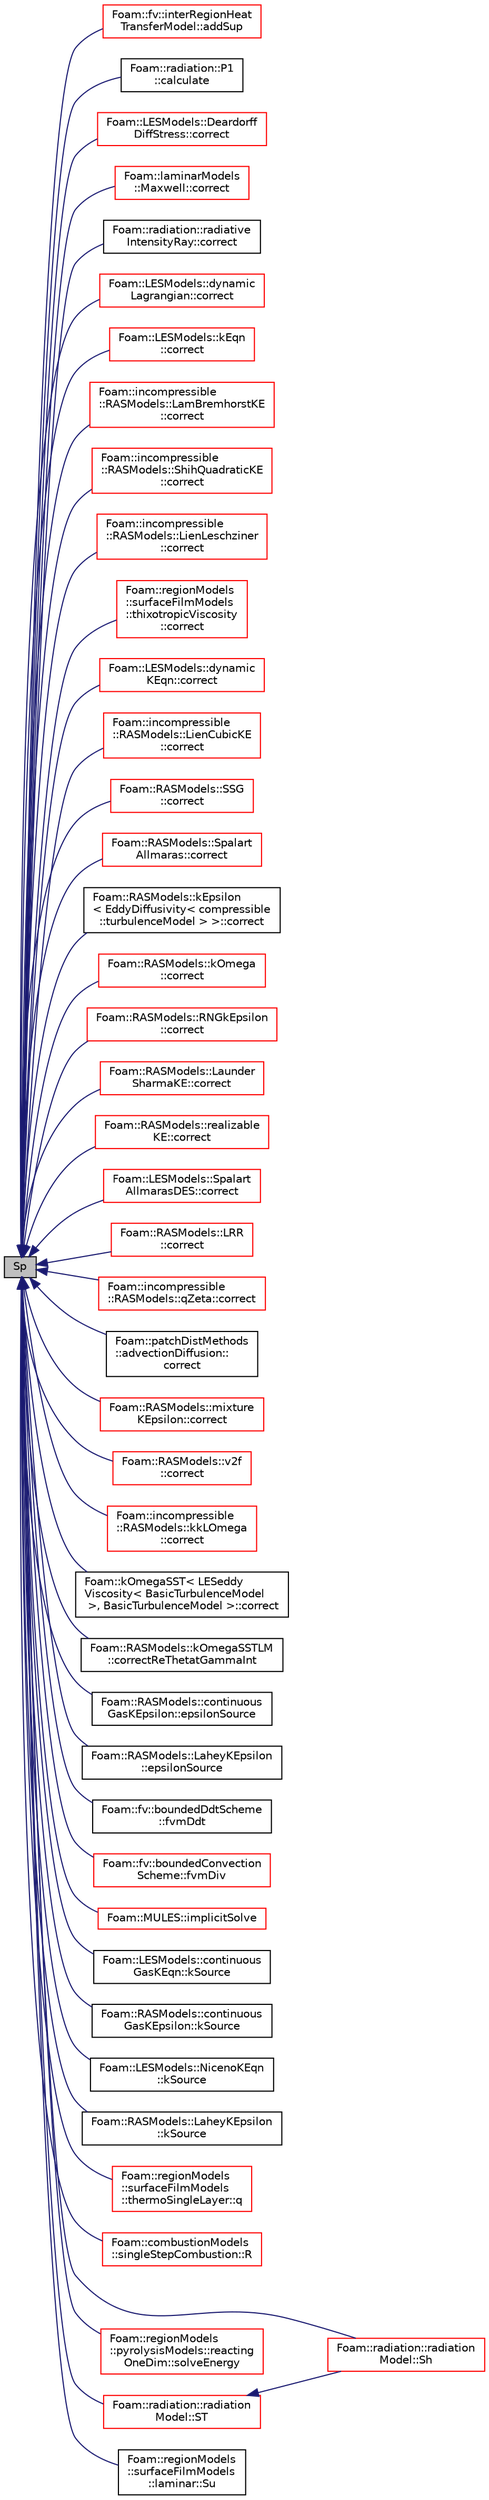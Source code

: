 digraph "Sp"
{
  bgcolor="transparent";
  edge [fontname="Helvetica",fontsize="10",labelfontname="Helvetica",labelfontsize="10"];
  node [fontname="Helvetica",fontsize="10",shape=record];
  rankdir="LR";
  Node1263 [label="Sp",height=0.2,width=0.4,color="black", fillcolor="grey75", style="filled", fontcolor="black"];
  Node1263 -> Node1264 [dir="back",color="midnightblue",fontsize="10",style="solid",fontname="Helvetica"];
  Node1264 [label="Foam::fv::interRegionHeat\lTransferModel::addSup",height=0.2,width=0.4,color="red",URL="$a24677.html#a6944ee16225e24c97df423c35d4cd199",tooltip="Source term to energy equation. "];
  Node1263 -> Node1266 [dir="back",color="midnightblue",fontsize="10",style="solid",fontname="Helvetica"];
  Node1266 [label="Foam::radiation::P1\l::calculate",height=0.2,width=0.4,color="black",URL="$a31373.html#afe1d8348c24e6589bc7c0b3f689316a7",tooltip="Solve radiation equation(s) "];
  Node1263 -> Node1267 [dir="back",color="midnightblue",fontsize="10",style="solid",fontname="Helvetica"];
  Node1267 [label="Foam::LESModels::Deardorff\lDiffStress::correct",height=0.2,width=0.4,color="red",URL="$a32205.html#a3ae44b28050c3aa494c1d8e18cf618c1",tooltip="Correct sub-grid stress, eddy-Viscosity and related properties. "];
  Node1263 -> Node1269 [dir="back",color="midnightblue",fontsize="10",style="solid",fontname="Helvetica"];
  Node1269 [label="Foam::laminarModels\l::Maxwell::correct",height=0.2,width=0.4,color="red",URL="$a32197.html#a3ae44b28050c3aa494c1d8e18cf618c1",tooltip="Solve the turbulence equations and correct eddy-Viscosity and. "];
  Node1263 -> Node1271 [dir="back",color="midnightblue",fontsize="10",style="solid",fontname="Helvetica"];
  Node1271 [label="Foam::radiation::radiative\lIntensityRay::correct",height=0.2,width=0.4,color="black",URL="$a31361.html#a5d8b5f2f9d4a9af38848bb31b74a2ddf",tooltip="Update radiative intensity on i direction. "];
  Node1263 -> Node1272 [dir="back",color="midnightblue",fontsize="10",style="solid",fontname="Helvetica"];
  Node1272 [label="Foam::LESModels::dynamic\lLagrangian::correct",height=0.2,width=0.4,color="red",URL="$a32213.html#a3ae44b28050c3aa494c1d8e18cf618c1",tooltip="Correct Eddy-Viscosity and related properties. "];
  Node1263 -> Node1274 [dir="back",color="midnightblue",fontsize="10",style="solid",fontname="Helvetica"];
  Node1274 [label="Foam::LESModels::kEqn\l::correct",height=0.2,width=0.4,color="red",URL="$a32217.html#a3ae44b28050c3aa494c1d8e18cf618c1",tooltip="Correct eddy-Viscosity and related properties. "];
  Node1263 -> Node1276 [dir="back",color="midnightblue",fontsize="10",style="solid",fontname="Helvetica"];
  Node1276 [label="Foam::incompressible\l::RASModels::LamBremhorstKE\l::correct",height=0.2,width=0.4,color="red",URL="$a32061.html#a3ae44b28050c3aa494c1d8e18cf618c1",tooltip="Solve the turbulence equations and correct the turbulence viscosity. "];
  Node1263 -> Node1278 [dir="back",color="midnightblue",fontsize="10",style="solid",fontname="Helvetica"];
  Node1278 [label="Foam::incompressible\l::RASModels::ShihQuadraticKE\l::correct",height=0.2,width=0.4,color="red",URL="$a32077.html#a3ae44b28050c3aa494c1d8e18cf618c1",tooltip="Solve the turbulence equations and correct the turbulence viscosity. "];
  Node1263 -> Node1280 [dir="back",color="midnightblue",fontsize="10",style="solid",fontname="Helvetica"];
  Node1280 [label="Foam::incompressible\l::RASModels::LienLeschziner\l::correct",height=0.2,width=0.4,color="red",URL="$a32069.html#a3ae44b28050c3aa494c1d8e18cf618c1",tooltip="Solve the turbulence equations and correct the turbulence viscosity. "];
  Node1263 -> Node1282 [dir="back",color="midnightblue",fontsize="10",style="solid",fontname="Helvetica"];
  Node1282 [label="Foam::regionModels\l::surfaceFilmModels\l::thixotropicViscosity\l::correct",height=0.2,width=0.4,color="red",URL="$a30229.html#a2e639533765b4cde1bd3d0f0c528aa6c",tooltip="Correct. "];
  Node1263 -> Node1284 [dir="back",color="midnightblue",fontsize="10",style="solid",fontname="Helvetica"];
  Node1284 [label="Foam::LESModels::dynamic\lKEqn::correct",height=0.2,width=0.4,color="red",URL="$a32209.html#a3ae44b28050c3aa494c1d8e18cf618c1",tooltip="Correct Eddy-Viscosity and related properties. "];
  Node1263 -> Node1286 [dir="back",color="midnightblue",fontsize="10",style="solid",fontname="Helvetica"];
  Node1286 [label="Foam::incompressible\l::RASModels::LienCubicKE\l::correct",height=0.2,width=0.4,color="red",URL="$a32065.html#a3ae44b28050c3aa494c1d8e18cf618c1",tooltip="Solve the turbulence equations and correct the turbulence viscosity. "];
  Node1263 -> Node1288 [dir="back",color="midnightblue",fontsize="10",style="solid",fontname="Helvetica"];
  Node1288 [label="Foam::RASModels::SSG\l::correct",height=0.2,width=0.4,color="red",URL="$a32377.html#a3ae44b28050c3aa494c1d8e18cf618c1",tooltip="Solve the turbulence equations and correct eddy-Viscosity and. "];
  Node1263 -> Node1290 [dir="back",color="midnightblue",fontsize="10",style="solid",fontname="Helvetica"];
  Node1290 [label="Foam::RASModels::Spalart\lAllmaras::correct",height=0.2,width=0.4,color="red",URL="$a32373.html#a3ae44b28050c3aa494c1d8e18cf618c1",tooltip="Solve the turbulence equations and correct the turbulence viscosity. "];
  Node1263 -> Node1292 [dir="back",color="midnightblue",fontsize="10",style="solid",fontname="Helvetica"];
  Node1292 [label="Foam::RASModels::kEpsilon\l\< EddyDiffusivity\< compressible\l::turbulenceModel \> \>::correct",height=0.2,width=0.4,color="black",URL="$a32333.html#a3ae44b28050c3aa494c1d8e18cf618c1",tooltip="Solve the turbulence equations and correct the turbulence viscosity. "];
  Node1263 -> Node1293 [dir="back",color="midnightblue",fontsize="10",style="solid",fontname="Helvetica"];
  Node1293 [label="Foam::RASModels::kOmega\l::correct",height=0.2,width=0.4,color="red",URL="$a32337.html#a3ae44b28050c3aa494c1d8e18cf618c1",tooltip="Solve the turbulence equations and correct the turbulence viscosity. "];
  Node1263 -> Node1295 [dir="back",color="midnightblue",fontsize="10",style="solid",fontname="Helvetica"];
  Node1295 [label="Foam::RASModels::RNGkEpsilon\l::correct",height=0.2,width=0.4,color="red",URL="$a32369.html#a3ae44b28050c3aa494c1d8e18cf618c1",tooltip="Solve the turbulence equations and correct the turbulence viscosity. "];
  Node1263 -> Node1297 [dir="back",color="midnightblue",fontsize="10",style="solid",fontname="Helvetica"];
  Node1297 [label="Foam::RASModels::Launder\lSharmaKE::correct",height=0.2,width=0.4,color="red",URL="$a32353.html#a3ae44b28050c3aa494c1d8e18cf618c1",tooltip="Solve the turbulence equations and correct the turbulence viscosity. "];
  Node1263 -> Node1299 [dir="back",color="midnightblue",fontsize="10",style="solid",fontname="Helvetica"];
  Node1299 [label="Foam::RASModels::realizable\lKE::correct",height=0.2,width=0.4,color="red",URL="$a32365.html#a3ae44b28050c3aa494c1d8e18cf618c1",tooltip="Solve the turbulence equations and correct the turbulence viscosity. "];
  Node1263 -> Node1301 [dir="back",color="midnightblue",fontsize="10",style="solid",fontname="Helvetica"];
  Node1301 [label="Foam::LESModels::Spalart\lAllmarasDES::correct",height=0.2,width=0.4,color="red",URL="$a32289.html#a3ae44b28050c3aa494c1d8e18cf618c1",tooltip="Correct nuTilda and related properties. "];
  Node1263 -> Node1303 [dir="back",color="midnightblue",fontsize="10",style="solid",fontname="Helvetica"];
  Node1303 [label="Foam::RASModels::LRR\l::correct",height=0.2,width=0.4,color="red",URL="$a32357.html#a3ae44b28050c3aa494c1d8e18cf618c1",tooltip="Solve the turbulence equations and correct eddy-Viscosity and. "];
  Node1263 -> Node1305 [dir="back",color="midnightblue",fontsize="10",style="solid",fontname="Helvetica"];
  Node1305 [label="Foam::incompressible\l::RASModels::qZeta::correct",height=0.2,width=0.4,color="red",URL="$a32073.html#a3ae44b28050c3aa494c1d8e18cf618c1",tooltip="Solve the turbulence equations and correct the turbulence viscosity. "];
  Node1263 -> Node1307 [dir="back",color="midnightblue",fontsize="10",style="solid",fontname="Helvetica"];
  Node1307 [label="Foam::patchDistMethods\l::advectionDiffusion::\lcorrect",height=0.2,width=0.4,color="black",URL="$a23713.html#a612bb420e07dbe61608dafebdebbaf8a",tooltip="Correct the given distance-to-patch and normal-to-patch fields. "];
  Node1263 -> Node1308 [dir="back",color="midnightblue",fontsize="10",style="solid",fontname="Helvetica"];
  Node1308 [label="Foam::RASModels::mixture\lKEpsilon::correct",height=0.2,width=0.4,color="red",URL="$a32109.html#a3ae44b28050c3aa494c1d8e18cf618c1",tooltip="Solve the turbulence equations and correct the turbulence viscosity. "];
  Node1263 -> Node1310 [dir="back",color="midnightblue",fontsize="10",style="solid",fontname="Helvetica"];
  Node1310 [label="Foam::RASModels::v2f\l::correct",height=0.2,width=0.4,color="red",URL="$a32381.html#a3ae44b28050c3aa494c1d8e18cf618c1",tooltip="Solve the turbulence equations and correct the turbulence viscosity. "];
  Node1263 -> Node1312 [dir="back",color="midnightblue",fontsize="10",style="solid",fontname="Helvetica"];
  Node1312 [label="Foam::incompressible\l::RASModels::kkLOmega\l::correct",height=0.2,width=0.4,color="red",URL="$a32057.html#a3ae44b28050c3aa494c1d8e18cf618c1",tooltip="Solve the turbulence equations and correct the turbulence viscosity. "];
  Node1263 -> Node1314 [dir="back",color="midnightblue",fontsize="10",style="solid",fontname="Helvetica"];
  Node1314 [label="Foam::kOmegaSST\< LESeddy\lViscosity\< BasicTurbulenceModel\l \>, BasicTurbulenceModel \>::correct",height=0.2,width=0.4,color="black",URL="$a32117.html#a3ae44b28050c3aa494c1d8e18cf618c1",tooltip="Solve the turbulence equations and correct the turbulence viscosity. "];
  Node1263 -> Node1315 [dir="back",color="midnightblue",fontsize="10",style="solid",fontname="Helvetica"];
  Node1315 [label="Foam::RASModels::kOmegaSSTLM\l::correctReThetatGammaInt",height=0.2,width=0.4,color="black",URL="$a32345.html#a5ed23487ae367b4b7cc373392b3d0455",tooltip="Solve the turbulence equations and correct the turbulence viscosity. "];
  Node1263 -> Node1316 [dir="back",color="midnightblue",fontsize="10",style="solid",fontname="Helvetica"];
  Node1316 [label="Foam::RASModels::continuous\lGasKEpsilon::epsilonSource",height=0.2,width=0.4,color="black",URL="$a32097.html#a11abcc44df285cf748c77aa0a7cac6b8"];
  Node1263 -> Node1317 [dir="back",color="midnightblue",fontsize="10",style="solid",fontname="Helvetica"];
  Node1317 [label="Foam::RASModels::LaheyKEpsilon\l::epsilonSource",height=0.2,width=0.4,color="black",URL="$a32105.html#a11abcc44df285cf748c77aa0a7cac6b8"];
  Node1263 -> Node1318 [dir="back",color="midnightblue",fontsize="10",style="solid",fontname="Helvetica"];
  Node1318 [label="Foam::fv::boundedDdtScheme\l::fvmDdt",height=0.2,width=0.4,color="black",URL="$a23285.html#a9210920f37338a519e6a7971e973ff35"];
  Node1263 -> Node1319 [dir="back",color="midnightblue",fontsize="10",style="solid",fontname="Helvetica"];
  Node1319 [label="Foam::fv::boundedConvection\lScheme::fvmDiv",height=0.2,width=0.4,color="red",URL="$a23253.html#ad6edbed7fbf0c42fcc63dee2f3ee3bf3"];
  Node1263 -> Node1323 [dir="back",color="midnightblue",fontsize="10",style="solid",fontname="Helvetica"];
  Node1323 [label="Foam::MULES::implicitSolve",height=0.2,width=0.4,color="red",URL="$a21864.html#af3ebc5af31512182ee43a56e994f4aaf"];
  Node1263 -> Node1326 [dir="back",color="midnightblue",fontsize="10",style="solid",fontname="Helvetica"];
  Node1326 [label="Foam::LESModels::continuous\lGasKEqn::kSource",height=0.2,width=0.4,color="black",URL="$a32081.html#abd7aa1bd65c38f9773745c8d98a2fed0"];
  Node1263 -> Node1327 [dir="back",color="midnightblue",fontsize="10",style="solid",fontname="Helvetica"];
  Node1327 [label="Foam::RASModels::continuous\lGasKEpsilon::kSource",height=0.2,width=0.4,color="black",URL="$a32097.html#abd7aa1bd65c38f9773745c8d98a2fed0"];
  Node1263 -> Node1328 [dir="back",color="midnightblue",fontsize="10",style="solid",fontname="Helvetica"];
  Node1328 [label="Foam::LESModels::NicenoKEqn\l::kSource",height=0.2,width=0.4,color="black",URL="$a32085.html#abd7aa1bd65c38f9773745c8d98a2fed0"];
  Node1263 -> Node1329 [dir="back",color="midnightblue",fontsize="10",style="solid",fontname="Helvetica"];
  Node1329 [label="Foam::RASModels::LaheyKEpsilon\l::kSource",height=0.2,width=0.4,color="black",URL="$a32105.html#abd7aa1bd65c38f9773745c8d98a2fed0"];
  Node1263 -> Node1330 [dir="back",color="midnightblue",fontsize="10",style="solid",fontname="Helvetica"];
  Node1330 [label="Foam::regionModels\l::surfaceFilmModels\l::thermoSingleLayer::q",height=0.2,width=0.4,color="red",URL="$a30265.html#a2076f4009ab916da44dc2c8af5eaef36",tooltip="Return the wall/surface heat transfer term for the enthalpy equation. "];
  Node1263 -> Node1333 [dir="back",color="midnightblue",fontsize="10",style="solid",fontname="Helvetica"];
  Node1333 [label="Foam::combustionModels\l::singleStepCombustion::R",height=0.2,width=0.4,color="red",URL="$a22033.html#a4f9829c34070dc793f77f307b55c83f2",tooltip="Fuel consumption rate matrix. "];
  Node1263 -> Node1335 [dir="back",color="midnightblue",fontsize="10",style="solid",fontname="Helvetica"];
  Node1335 [label="Foam::radiation::radiation\lModel::Sh",height=0.2,width=0.4,color="red",URL="$a31377.html#a863481672e58bc80ab86bcccb1bb893d",tooltip="Energy source term. "];
  Node1263 -> Node1338 [dir="back",color="midnightblue",fontsize="10",style="solid",fontname="Helvetica"];
  Node1338 [label="Foam::regionModels\l::pyrolysisModels::reacting\lOneDim::solveEnergy",height=0.2,width=0.4,color="red",URL="$a30053.html#a533e6e7fb2c00cd976a89d545355000c",tooltip="Solve energy. "];
  Node1263 -> Node1340 [dir="back",color="midnightblue",fontsize="10",style="solid",fontname="Helvetica"];
  Node1340 [label="Foam::radiation::radiation\lModel::ST",height=0.2,width=0.4,color="red",URL="$a31377.html#a7effa79bfe78154a74780d1b775abb3c",tooltip="Temperature source term. "];
  Node1340 -> Node1335 [dir="back",color="midnightblue",fontsize="10",style="solid",fontname="Helvetica"];
  Node1263 -> Node1341 [dir="back",color="midnightblue",fontsize="10",style="solid",fontname="Helvetica"];
  Node1341 [label="Foam::regionModels\l::surfaceFilmModels\l::laminar::Su",height=0.2,width=0.4,color="black",URL="$a30149.html#aca01e51c28f070cac3e78d7a5a8a5d0a",tooltip="Return the source for the film momentum equation. "];
}
